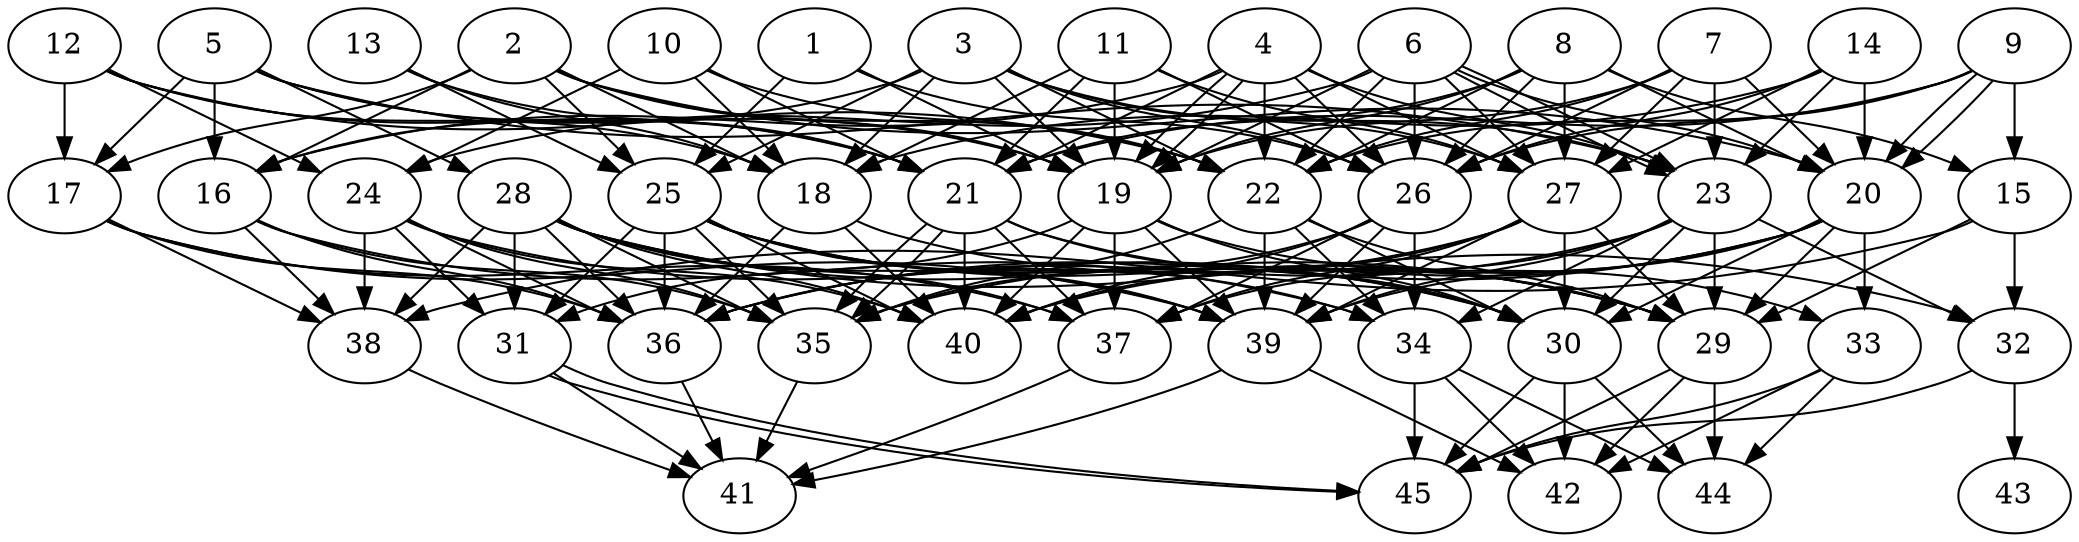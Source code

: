 // DAG automatically generated by daggen at Thu Oct  3 14:07:24 2019
// ./daggen --dot -n 45 --ccr 0.3 --fat 0.7 --regular 0.9 --density 0.7 --mindata 5242880 --maxdata 52428800 
digraph G {
  1 [size="112762880", alpha="0.15", expect_size="33828864"] 
  1 -> 19 [size ="33828864"]
  1 -> 25 [size ="33828864"]
  1 -> 26 [size ="33828864"]
  2 [size="138936320", alpha="0.02", expect_size="41680896"] 
  2 -> 16 [size ="41680896"]
  2 -> 17 [size ="41680896"]
  2 -> 18 [size ="41680896"]
  2 -> 19 [size ="41680896"]
  2 -> 20 [size ="41680896"]
  2 -> 22 [size ="41680896"]
  2 -> 25 [size ="41680896"]
  3 [size="35809280", alpha="0.01", expect_size="10742784"] 
  3 -> 16 [size ="10742784"]
  3 -> 18 [size ="10742784"]
  3 -> 19 [size ="10742784"]
  3 -> 22 [size ="10742784"]
  3 -> 23 [size ="10742784"]
  3 -> 25 [size ="10742784"]
  3 -> 26 [size ="10742784"]
  3 -> 27 [size ="10742784"]
  4 [size="73072640", alpha="0.08", expect_size="21921792"] 
  4 -> 16 [size ="21921792"]
  4 -> 19 [size ="21921792"]
  4 -> 19 [size ="21921792"]
  4 -> 21 [size ="21921792"]
  4 -> 22 [size ="21921792"]
  4 -> 23 [size ="21921792"]
  4 -> 26 [size ="21921792"]
  4 -> 27 [size ="21921792"]
  5 [size="56453120", alpha="0.14", expect_size="16935936"] 
  5 -> 16 [size ="16935936"]
  5 -> 17 [size ="16935936"]
  5 -> 19 [size ="16935936"]
  5 -> 21 [size ="16935936"]
  5 -> 23 [size ="16935936"]
  5 -> 28 [size ="16935936"]
  6 [size="162522453", alpha="0.01", expect_size="48756736"] 
  6 -> 19 [size ="48756736"]
  6 -> 20 [size ="48756736"]
  6 -> 22 [size ="48756736"]
  6 -> 23 [size ="48756736"]
  6 -> 23 [size ="48756736"]
  6 -> 24 [size ="48756736"]
  6 -> 26 [size ="48756736"]
  6 -> 27 [size ="48756736"]
  7 [size="57081173", alpha="0.11", expect_size="17124352"] 
  7 -> 19 [size ="17124352"]
  7 -> 20 [size ="17124352"]
  7 -> 22 [size ="17124352"]
  7 -> 23 [size ="17124352"]
  7 -> 26 [size ="17124352"]
  7 -> 27 [size ="17124352"]
  8 [size="72011093", alpha="0.05", expect_size="21603328"] 
  8 -> 15 [size ="21603328"]
  8 -> 19 [size ="21603328"]
  8 -> 20 [size ="21603328"]
  8 -> 21 [size ="21603328"]
  8 -> 22 [size ="21603328"]
  8 -> 26 [size ="21603328"]
  8 -> 27 [size ="21603328"]
  9 [size="71744853", alpha="0.04", expect_size="21523456"] 
  9 -> 15 [size ="21523456"]
  9 -> 20 [size ="21523456"]
  9 -> 20 [size ="21523456"]
  9 -> 21 [size ="21523456"]
  9 -> 22 [size ="21523456"]
  9 -> 26 [size ="21523456"]
  10 [size="34263040", alpha="0.04", expect_size="10278912"] 
  10 -> 18 [size ="10278912"]
  10 -> 21 [size ="10278912"]
  10 -> 22 [size ="10278912"]
  10 -> 24 [size ="10278912"]
  11 [size="126661973", alpha="0.19", expect_size="37998592"] 
  11 -> 18 [size ="37998592"]
  11 -> 19 [size ="37998592"]
  11 -> 21 [size ="37998592"]
  11 -> 26 [size ="37998592"]
  11 -> 27 [size ="37998592"]
  12 [size="86053547", alpha="0.15", expect_size="25816064"] 
  12 -> 17 [size ="25816064"]
  12 -> 18 [size ="25816064"]
  12 -> 21 [size ="25816064"]
  12 -> 22 [size ="25816064"]
  12 -> 24 [size ="25816064"]
  13 [size="100973227", alpha="0.15", expect_size="30291968"] 
  13 -> 18 [size ="30291968"]
  13 -> 21 [size ="30291968"]
  13 -> 25 [size ="30291968"]
  14 [size="108421120", alpha="0.05", expect_size="32526336"] 
  14 -> 18 [size ="32526336"]
  14 -> 20 [size ="32526336"]
  14 -> 23 [size ="32526336"]
  14 -> 26 [size ="32526336"]
  14 -> 27 [size ="32526336"]
  15 [size="169400320", alpha="0.14", expect_size="50820096"] 
  15 -> 29 [size ="50820096"]
  15 -> 32 [size ="50820096"]
  15 -> 38 [size ="50820096"]
  16 [size="118534827", alpha="0.15", expect_size="35560448"] 
  16 -> 34 [size ="35560448"]
  16 -> 35 [size ="35560448"]
  16 -> 36 [size ="35560448"]
  16 -> 38 [size ="35560448"]
  17 [size="128733867", alpha="0.17", expect_size="38620160"] 
  17 -> 36 [size ="38620160"]
  17 -> 37 [size ="38620160"]
  17 -> 38 [size ="38620160"]
  17 -> 39 [size ="38620160"]
  18 [size="59313493", alpha="0.11", expect_size="17794048"] 
  18 -> 29 [size ="17794048"]
  18 -> 36 [size ="17794048"]
  18 -> 40 [size ="17794048"]
  19 [size="101416960", alpha="0.18", expect_size="30425088"] 
  19 -> 30 [size ="30425088"]
  19 -> 31 [size ="30425088"]
  19 -> 33 [size ="30425088"]
  19 -> 37 [size ="30425088"]
  19 -> 39 [size ="30425088"]
  19 -> 40 [size ="30425088"]
  20 [size="129378987", alpha="0.01", expect_size="38813696"] 
  20 -> 29 [size ="38813696"]
  20 -> 30 [size ="38813696"]
  20 -> 33 [size ="38813696"]
  20 -> 35 [size ="38813696"]
  20 -> 36 [size ="38813696"]
  20 -> 39 [size ="38813696"]
  20 -> 40 [size ="38813696"]
  21 [size="160003413", alpha="0.16", expect_size="48001024"] 
  21 -> 29 [size ="48001024"]
  21 -> 30 [size ="48001024"]
  21 -> 35 [size ="48001024"]
  21 -> 35 [size ="48001024"]
  21 -> 37 [size ="48001024"]
  21 -> 40 [size ="48001024"]
  22 [size="154053973", alpha="0.07", expect_size="46216192"] 
  22 -> 29 [size ="46216192"]
  22 -> 30 [size ="46216192"]
  22 -> 34 [size ="46216192"]
  22 -> 35 [size ="46216192"]
  22 -> 39 [size ="46216192"]
  23 [size="117886293", alpha="0.20", expect_size="35365888"] 
  23 -> 29 [size ="35365888"]
  23 -> 30 [size ="35365888"]
  23 -> 32 [size ="35365888"]
  23 -> 34 [size ="35365888"]
  23 -> 36 [size ="35365888"]
  23 -> 37 [size ="35365888"]
  23 -> 39 [size ="35365888"]
  24 [size="75588267", alpha="0.20", expect_size="22676480"] 
  24 -> 30 [size ="22676480"]
  24 -> 31 [size ="22676480"]
  24 -> 35 [size ="22676480"]
  24 -> 36 [size ="22676480"]
  24 -> 38 [size ="22676480"]
  24 -> 40 [size ="22676480"]
  25 [size="117090987", alpha="0.05", expect_size="35127296"] 
  25 -> 29 [size ="35127296"]
  25 -> 30 [size ="35127296"]
  25 -> 31 [size ="35127296"]
  25 -> 34 [size ="35127296"]
  25 -> 35 [size ="35127296"]
  25 -> 36 [size ="35127296"]
  25 -> 39 [size ="35127296"]
  25 -> 40 [size ="35127296"]
  26 [size="72707413", alpha="0.08", expect_size="21812224"] 
  26 -> 34 [size ="21812224"]
  26 -> 35 [size ="21812224"]
  26 -> 37 [size ="21812224"]
  26 -> 39 [size ="21812224"]
  26 -> 40 [size ="21812224"]
  27 [size="30566400", alpha="0.16", expect_size="9169920"] 
  27 -> 29 [size ="9169920"]
  27 -> 30 [size ="9169920"]
  27 -> 36 [size ="9169920"]
  27 -> 37 [size ="9169920"]
  27 -> 39 [size ="9169920"]
  27 -> 40 [size ="9169920"]
  28 [size="160385707", alpha="0.12", expect_size="48115712"] 
  28 -> 29 [size ="48115712"]
  28 -> 31 [size ="48115712"]
  28 -> 32 [size ="48115712"]
  28 -> 35 [size ="48115712"]
  28 -> 36 [size ="48115712"]
  28 -> 37 [size ="48115712"]
  28 -> 38 [size ="48115712"]
  28 -> 39 [size ="48115712"]
  28 -> 40 [size ="48115712"]
  29 [size="90763947", alpha="0.14", expect_size="27229184"] 
  29 -> 42 [size ="27229184"]
  29 -> 44 [size ="27229184"]
  29 -> 45 [size ="27229184"]
  30 [size="77236907", alpha="0.18", expect_size="23171072"] 
  30 -> 42 [size ="23171072"]
  30 -> 44 [size ="23171072"]
  30 -> 45 [size ="23171072"]
  31 [size="87040000", alpha="0.16", expect_size="26112000"] 
  31 -> 41 [size ="26112000"]
  31 -> 45 [size ="26112000"]
  31 -> 45 [size ="26112000"]
  32 [size="58173440", alpha="0.03", expect_size="17452032"] 
  32 -> 43 [size ="17452032"]
  32 -> 45 [size ="17452032"]
  33 [size="112097280", alpha="0.01", expect_size="33629184"] 
  33 -> 42 [size ="33629184"]
  33 -> 44 [size ="33629184"]
  33 -> 45 [size ="33629184"]
  34 [size="109858133", alpha="0.10", expect_size="32957440"] 
  34 -> 42 [size ="32957440"]
  34 -> 44 [size ="32957440"]
  34 -> 45 [size ="32957440"]
  35 [size="107055787", alpha="0.18", expect_size="32116736"] 
  35 -> 41 [size ="32116736"]
  36 [size="142663680", alpha="0.20", expect_size="42799104"] 
  36 -> 41 [size ="42799104"]
  37 [size="47165440", alpha="0.15", expect_size="14149632"] 
  37 -> 41 [size ="14149632"]
  38 [size="174738773", alpha="0.16", expect_size="52421632"] 
  38 -> 41 [size ="52421632"]
  39 [size="108052480", alpha="0.07", expect_size="32415744"] 
  39 -> 41 [size ="32415744"]
  39 -> 42 [size ="32415744"]
  40 [size="58668373", alpha="0.13", expect_size="17600512"] 
  41 [size="43373227", alpha="0.17", expect_size="13011968"] 
  42 [size="171359573", alpha="0.18", expect_size="51407872"] 
  43 [size="39338667", alpha="0.12", expect_size="11801600"] 
  44 [size="45390507", alpha="0.13", expect_size="13617152"] 
  45 [size="123166720", alpha="0.07", expect_size="36950016"] 
}
